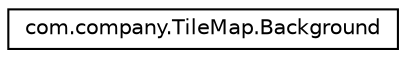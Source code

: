 digraph "Graphical Class Hierarchy"
{
 // LATEX_PDF_SIZE
  edge [fontname="Helvetica",fontsize="10",labelfontname="Helvetica",labelfontsize="10"];
  node [fontname="Helvetica",fontsize="10",shape=record];
  rankdir="LR";
  Node0 [label="com.company.TileMap.Background",height=0.2,width=0.4,color="black", fillcolor="white", style="filled",URL="$classcom_1_1company_1_1_tile_map_1_1_background.html",tooltip="Clasa care se ocupa cu configurarea si desenarea imaginii de background."];
}

